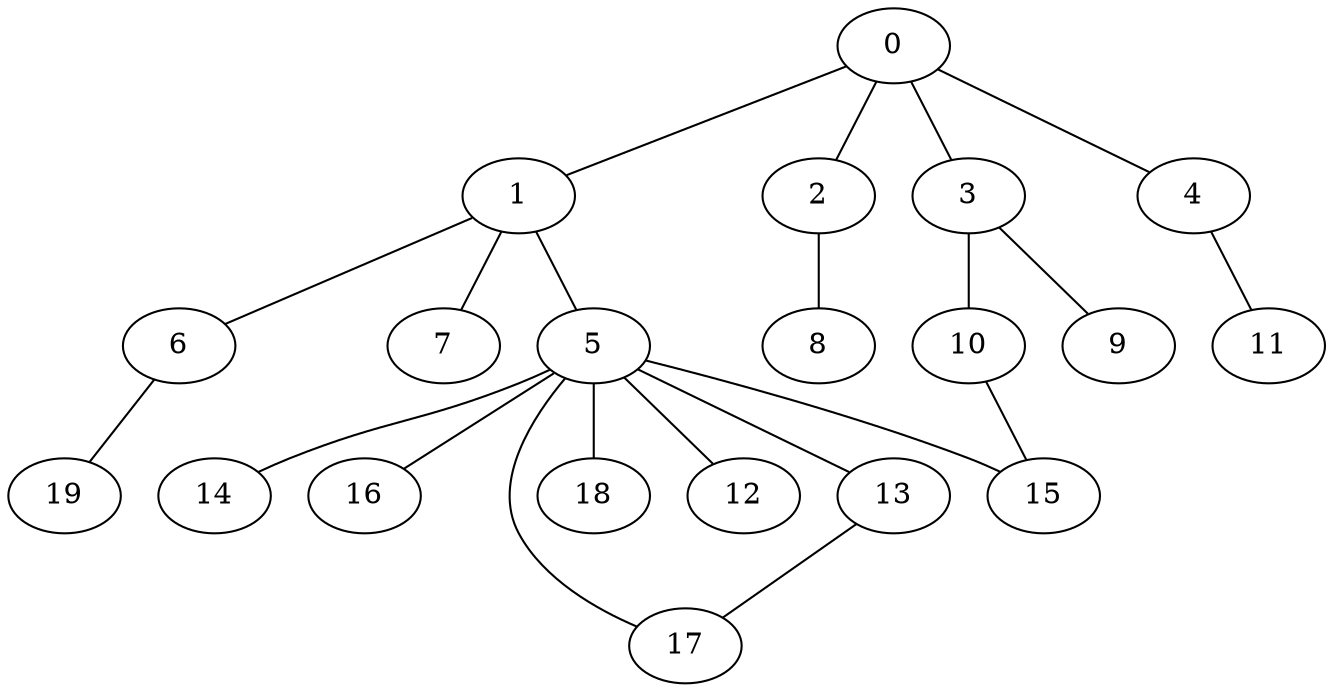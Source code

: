 
graph graphname {
    0 -- 1
0 -- 2
0 -- 3
0 -- 4
1 -- 5
1 -- 6
1 -- 7
2 -- 8
3 -- 9
3 -- 10
4 -- 11
5 -- 12
5 -- 13
5 -- 14
5 -- 15
5 -- 16
5 -- 17
5 -- 18
6 -- 19
10 -- 15
13 -- 17

}
